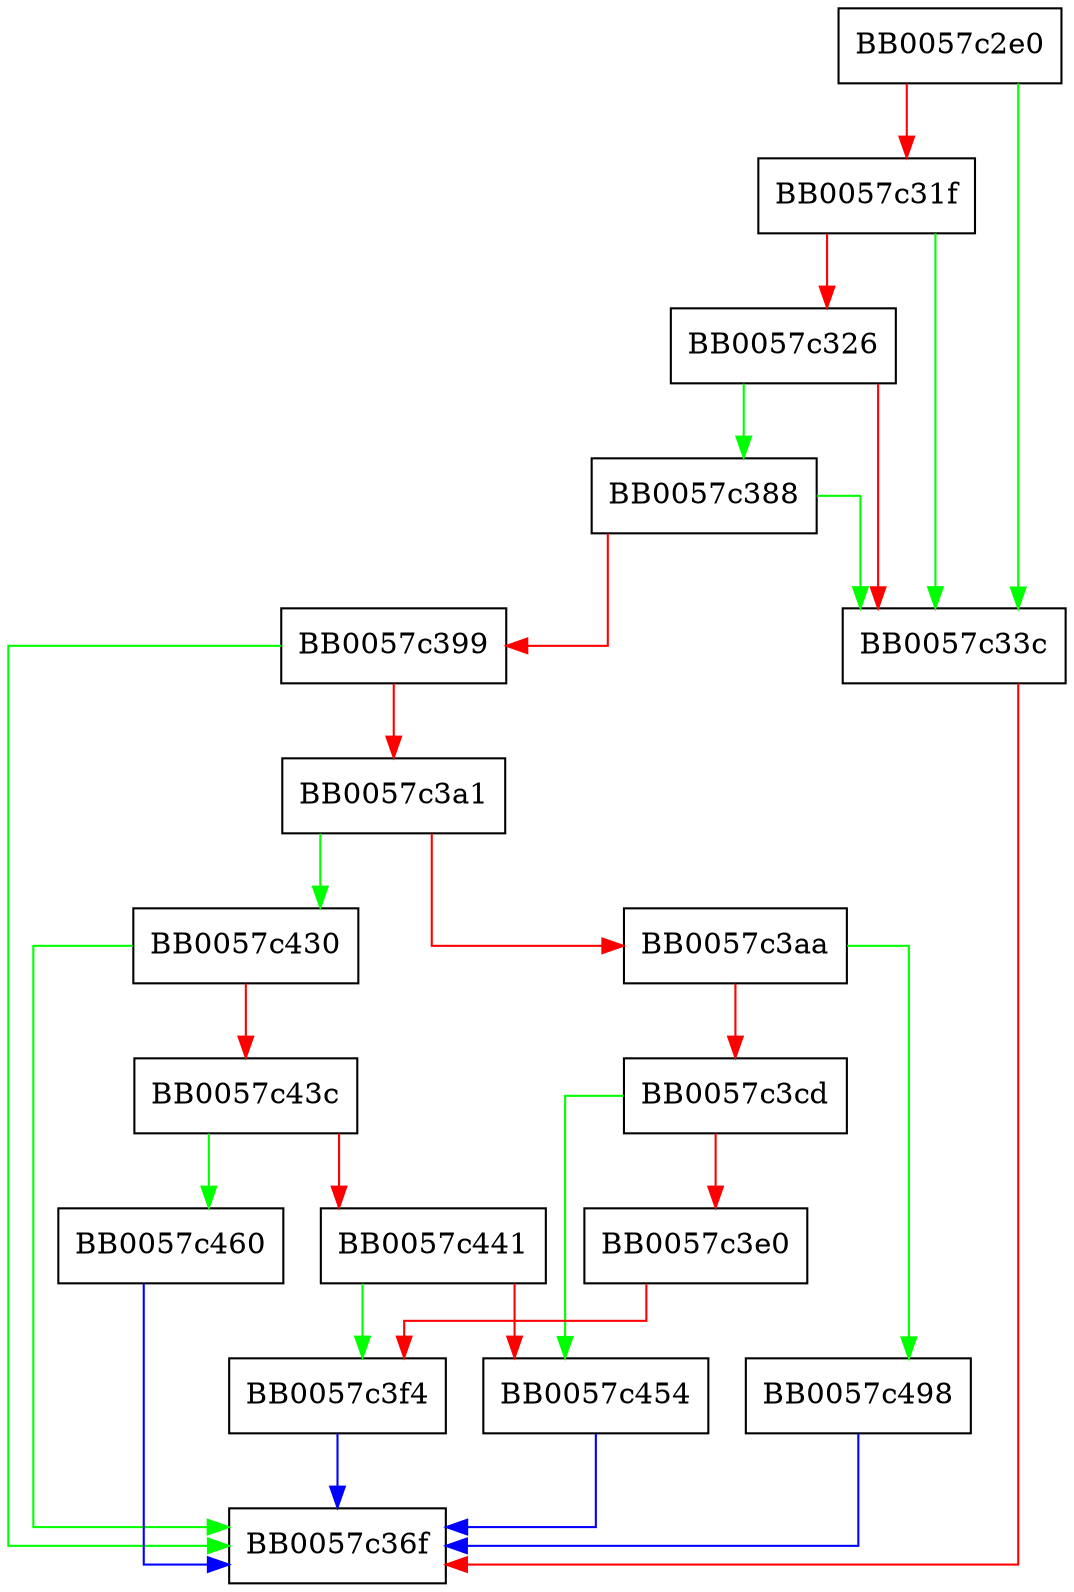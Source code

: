 digraph ossl_dh_key2buf {
  node [shape="box"];
  graph [splines=ortho];
  BB0057c2e0 -> BB0057c33c [color="green"];
  BB0057c2e0 -> BB0057c31f [color="red"];
  BB0057c31f -> BB0057c33c [color="green"];
  BB0057c31f -> BB0057c326 [color="red"];
  BB0057c326 -> BB0057c388 [color="green"];
  BB0057c326 -> BB0057c33c [color="red"];
  BB0057c33c -> BB0057c36f [color="red"];
  BB0057c388 -> BB0057c33c [color="green"];
  BB0057c388 -> BB0057c399 [color="red"];
  BB0057c399 -> BB0057c36f [color="green"];
  BB0057c399 -> BB0057c3a1 [color="red"];
  BB0057c3a1 -> BB0057c430 [color="green"];
  BB0057c3a1 -> BB0057c3aa [color="red"];
  BB0057c3aa -> BB0057c498 [color="green"];
  BB0057c3aa -> BB0057c3cd [color="red"];
  BB0057c3cd -> BB0057c454 [color="green"];
  BB0057c3cd -> BB0057c3e0 [color="red"];
  BB0057c3e0 -> BB0057c3f4 [color="red"];
  BB0057c3f4 -> BB0057c36f [color="blue"];
  BB0057c430 -> BB0057c36f [color="green"];
  BB0057c430 -> BB0057c43c [color="red"];
  BB0057c43c -> BB0057c460 [color="green"];
  BB0057c43c -> BB0057c441 [color="red"];
  BB0057c441 -> BB0057c3f4 [color="green"];
  BB0057c441 -> BB0057c454 [color="red"];
  BB0057c454 -> BB0057c36f [color="blue"];
  BB0057c460 -> BB0057c36f [color="blue"];
  BB0057c498 -> BB0057c36f [color="blue"];
}